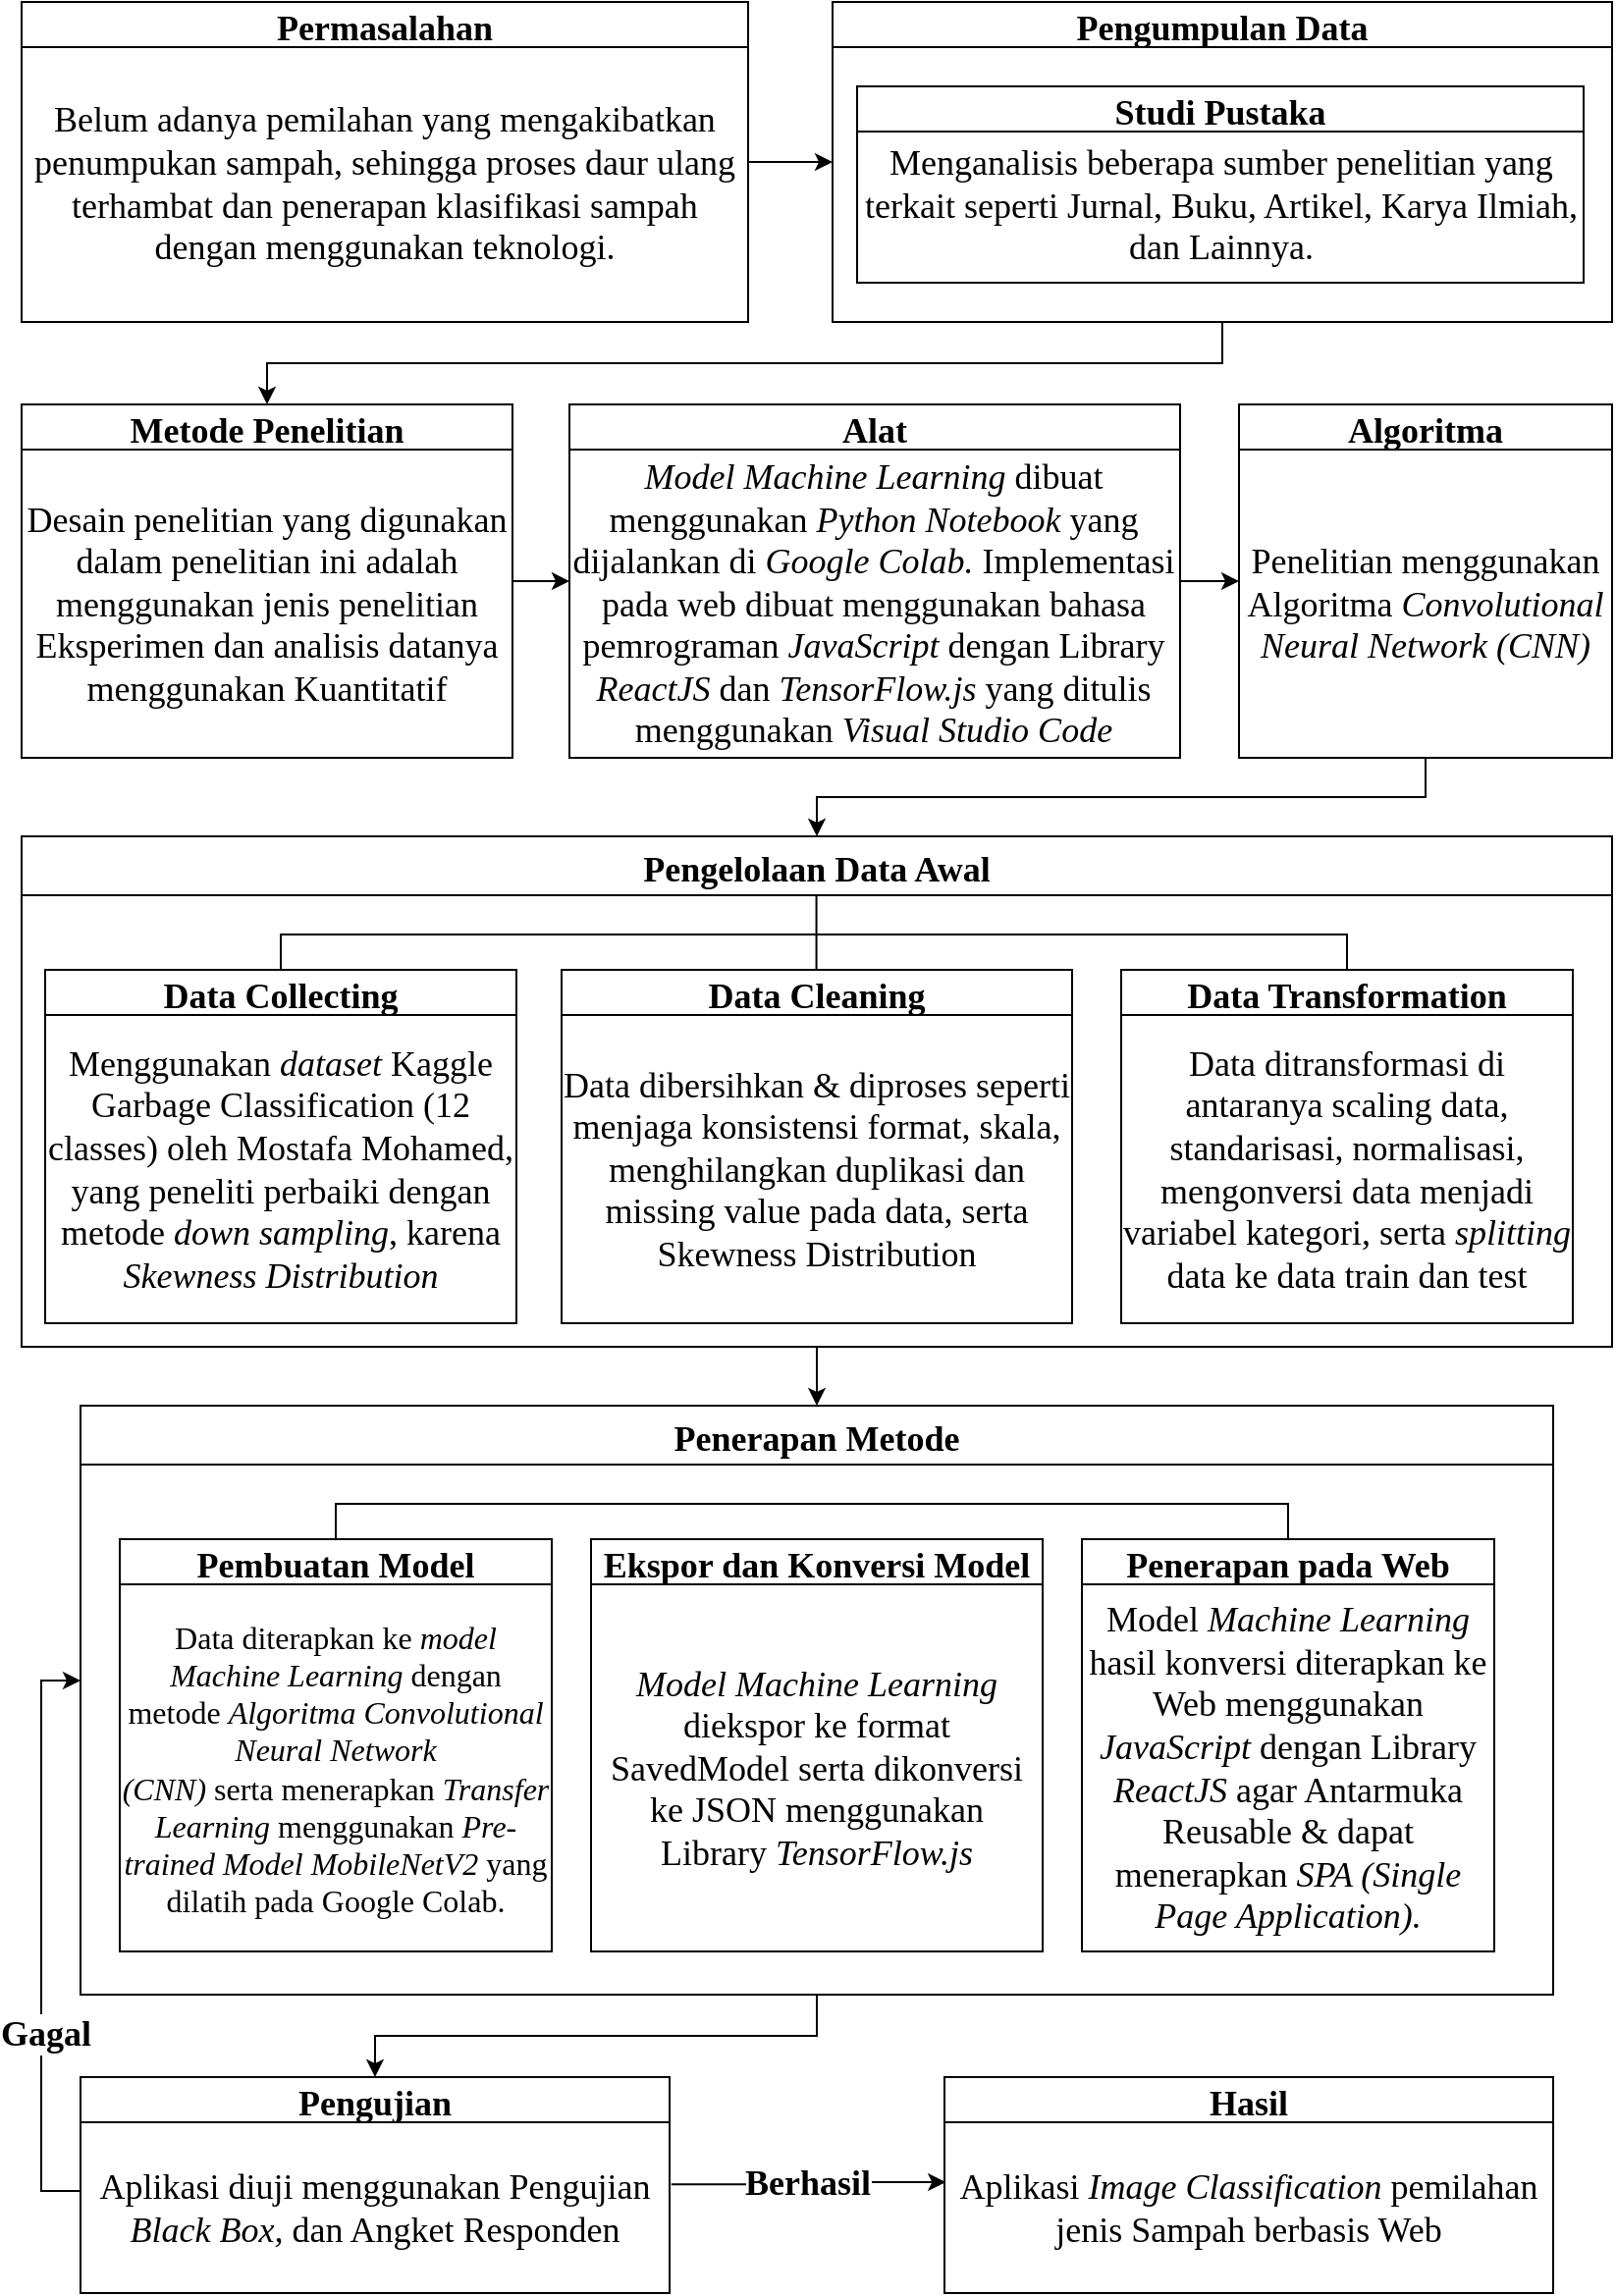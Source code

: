 <mxfile version="20.2.8" type="github">
  <diagram id="ftpVaE4ZrUkqRL97NRIl" name="Page-1">
    <mxGraphModel dx="782" dy="3935" grid="1" gridSize="10" guides="1" tooltips="1" connect="1" arrows="1" fold="1" page="1" pageScale="1" pageWidth="827" pageHeight="1169" math="0" shadow="0">
      <root>
        <mxCell id="0" />
        <mxCell id="1" parent="0" />
        <mxCell id="U5f-m4eWwpbkQe5mS7gN-12" style="edgeStyle=orthogonalEdgeStyle;rounded=0;orthogonalLoop=1;jettySize=auto;html=1;exitX=0.5;exitY=1;exitDx=0;exitDy=0;entryX=0.5;entryY=0;entryDx=0;entryDy=0;fontSize=10;" parent="1" source="FPoC3J4e7JrbTw-nTRbA-55" target="U5f-m4eWwpbkQe5mS7gN-1" edge="1">
          <mxGeometry relative="1" as="geometry" />
        </mxCell>
        <mxCell id="FPoC3J4e7JrbTw-nTRbA-55" value="Pengelolaan Data Awal" style="swimlane;fontFamily=Times New Roman;fontSize=18;startSize=30;" parent="1" vertex="1">
          <mxGeometry x="10" y="-3080" width="810" height="260" as="geometry" />
        </mxCell>
        <mxCell id="FPoC3J4e7JrbTw-nTRbA-57" value="Data Collecting" style="swimlane;fontFamily=Times New Roman;fontSize=18;" parent="FPoC3J4e7JrbTw-nTRbA-55" vertex="1">
          <mxGeometry x="12" y="68" width="240" height="180" as="geometry" />
        </mxCell>
        <mxCell id="Pu13_7xQ0A8VnXWu68sf-4" value="&lt;font style=&quot;font-size: 18px;&quot;&gt;&lt;span style=&quot;background-color: initial; font-size: 18px;&quot;&gt;Menggunakan &lt;i style=&quot;font-size: 18px;&quot;&gt;dataset &lt;/i&gt;Kaggle Garbage Classification (12 classes) oleh Mostafa Mohamed, yang peneliti perbaiki dengan metode &lt;i style=&quot;font-size: 18px;&quot;&gt;down sampling&lt;/i&gt;, karena &lt;i style=&quot;font-size: 18px;&quot;&gt;Skewness Distribution&lt;/i&gt;&lt;br style=&quot;font-size: 18px;&quot;&gt;&lt;/span&gt;&lt;/font&gt;" style="rounded=0;whiteSpace=wrap;html=1;fontFamily=Times New Roman;fontSize=18;" parent="FPoC3J4e7JrbTw-nTRbA-57" vertex="1">
          <mxGeometry y="23" width="240" height="157" as="geometry" />
        </mxCell>
        <mxCell id="FPoC3J4e7JrbTw-nTRbA-59" value="Data Cleaning" style="swimlane;fontFamily=Times New Roman;fontSize=18;" parent="FPoC3J4e7JrbTw-nTRbA-55" vertex="1">
          <mxGeometry x="275" y="68" width="260" height="180" as="geometry" />
        </mxCell>
        <mxCell id="Pu13_7xQ0A8VnXWu68sf-6" value="&lt;font face=&quot;Times New Roman&quot; style=&quot;font-size: 18px;&quot;&gt;Data dibersihkan &amp;amp; diproses seperti menjaga konsistensi format, skala, menghilangkan duplikasi dan missing value pada data, serta Skewness Distribution&lt;/font&gt;" style="rounded=0;whiteSpace=wrap;html=1;fontFamily=Helvetica;fontSize=12;" parent="FPoC3J4e7JrbTw-nTRbA-59" vertex="1">
          <mxGeometry y="23" width="260" height="157" as="geometry" />
        </mxCell>
        <mxCell id="Pu13_7xQ0A8VnXWu68sf-10" value="" style="endArrow=none;html=1;rounded=0;fontSize=10;entryX=0.5;entryY=0;entryDx=0;entryDy=0;exitX=0.5;exitY=0;exitDx=0;exitDy=0;" parent="FPoC3J4e7JrbTw-nTRbA-55" source="FPoC3J4e7JrbTw-nTRbA-57" target="FPoC3J4e7JrbTw-nTRbA-60" edge="1">
          <mxGeometry width="50" height="50" relative="1" as="geometry">
            <mxPoint x="83" y="68" as="sourcePoint" />
            <mxPoint x="263" y="50" as="targetPoint" />
            <Array as="points">
              <mxPoint x="132" y="50" />
              <mxPoint x="273" y="50" />
              <mxPoint x="675" y="50" />
            </Array>
          </mxGeometry>
        </mxCell>
        <mxCell id="FPoC3J4e7JrbTw-nTRbA-60" value="Data Transformation" style="swimlane;fontFamily=Times New Roman;fontSize=18;" parent="FPoC3J4e7JrbTw-nTRbA-55" vertex="1">
          <mxGeometry x="560" y="68" width="230" height="180" as="geometry" />
        </mxCell>
        <mxCell id="Pu13_7xQ0A8VnXWu68sf-9" value="&lt;font style=&quot;font-size: 18px;&quot;&gt;Data ditransformasi di antaranya scaling data, standarisasi, normalisasi, mengonversi data menjadi variabel kategori, serta &lt;i style=&quot;font-size: 18px;&quot;&gt;splitting&lt;/i&gt; data ke data train dan test&lt;/font&gt;" style="rounded=0;whiteSpace=wrap;html=1;fontFamily=Times New Roman;fontSize=18;" parent="FPoC3J4e7JrbTw-nTRbA-60" vertex="1">
          <mxGeometry y="23" width="230" height="157" as="geometry" />
        </mxCell>
        <mxCell id="Plyw5mVZVksHr3dbfB8L-9" value="" style="endArrow=none;html=1;rounded=0;fontSize=10;exitX=0.5;exitY=0;exitDx=0;exitDy=0;" parent="FPoC3J4e7JrbTw-nTRbA-55" edge="1">
          <mxGeometry width="50" height="50" relative="1" as="geometry">
            <mxPoint x="404.78" y="68" as="sourcePoint" />
            <mxPoint x="404.78" y="30" as="targetPoint" />
          </mxGeometry>
        </mxCell>
        <mxCell id="Pu13_7xQ0A8VnXWu68sf-33" style="edgeStyle=orthogonalEdgeStyle;rounded=0;orthogonalLoop=1;jettySize=auto;html=1;fontSize=12;" parent="1" source="Pu13_7xQ0A8VnXWu68sf-31" edge="1">
          <mxGeometry relative="1" as="geometry">
            <Array as="points">
              <mxPoint x="20" y="-2390" />
              <mxPoint x="20" y="-2650" />
            </Array>
            <mxPoint x="40" y="-2650" as="targetPoint" />
          </mxGeometry>
        </mxCell>
        <mxCell id="Pu13_7xQ0A8VnXWu68sf-35" value="&lt;b style=&quot;font-size: 18px;&quot;&gt;Gagal&lt;/b&gt;" style="edgeLabel;html=1;align=center;verticalAlign=middle;resizable=0;points=[];fontSize=18;fontFamily=Times New Roman;" parent="Pu13_7xQ0A8VnXWu68sf-33" vertex="1" connectable="0">
          <mxGeometry x="-0.425" y="4" relative="1" as="geometry">
            <mxPoint x="6" y="-14" as="offset" />
          </mxGeometry>
        </mxCell>
        <mxCell id="Pu13_7xQ0A8VnXWu68sf-41" value="&lt;b style=&quot;font-size: 18px;&quot;&gt;Berhasil&lt;/b&gt;" style="edgeStyle=orthogonalEdgeStyle;rounded=0;orthogonalLoop=1;jettySize=auto;html=1;entryX=0.002;entryY=0.351;entryDx=0;entryDy=0;fontSize=18;entryPerimeter=0;fontFamily=Times New Roman;exitX=1.003;exitY=0.364;exitDx=0;exitDy=0;exitPerimeter=0;" parent="1" source="Pu13_7xQ0A8VnXWu68sf-32" target="Pu13_7xQ0A8VnXWu68sf-40" edge="1">
          <mxGeometry relative="1" as="geometry">
            <mxPoint x="380" y="-2406" as="sourcePoint" />
          </mxGeometry>
        </mxCell>
        <mxCell id="Pu13_7xQ0A8VnXWu68sf-31" value="Pengujian" style="swimlane;fontFamily=Times New Roman;fontSize=18;" parent="1" vertex="1">
          <mxGeometry x="40" y="-2448" width="300" height="110" as="geometry" />
        </mxCell>
        <mxCell id="Pu13_7xQ0A8VnXWu68sf-32" value="&lt;font face=&quot;Times New Roman&quot; style=&quot;font-size: 18px;&quot;&gt;Aplikasi diuji menggunakan Pengujian &lt;i&gt;Black Box, &lt;/i&gt;dan Angket Responden&lt;/font&gt;" style="rounded=0;whiteSpace=wrap;html=1;fontFamily=Helvetica;fontSize=12;" parent="Pu13_7xQ0A8VnXWu68sf-31" vertex="1">
          <mxGeometry y="23" width="300" height="87" as="geometry" />
        </mxCell>
        <mxCell id="Pu13_7xQ0A8VnXWu68sf-39" value="Hasil" style="swimlane;fontFamily=Times New Roman;fontSize=18;startSize=23;" parent="1" vertex="1">
          <mxGeometry x="480" y="-2448" width="310" height="110" as="geometry" />
        </mxCell>
        <mxCell id="Pu13_7xQ0A8VnXWu68sf-40" value="&lt;font style=&quot;font-size: 18px;&quot; face=&quot;Times New Roman&quot;&gt;Aplikasi &lt;i&gt;Image Classification&lt;/i&gt; pemilahan jenis Sampah berbasis Web&lt;/font&gt;" style="rounded=0;whiteSpace=wrap;html=1;fontFamily=Helvetica;fontSize=12;" parent="Pu13_7xQ0A8VnXWu68sf-39" vertex="1">
          <mxGeometry y="23" width="310" height="87" as="geometry" />
        </mxCell>
        <mxCell id="vXzsaP8zb9LwVDpUy9cl-1" style="edgeStyle=orthogonalEdgeStyle;rounded=0;orthogonalLoop=1;jettySize=auto;html=1;exitX=0.5;exitY=1;exitDx=0;exitDy=0;" parent="1" source="U5f-m4eWwpbkQe5mS7gN-1" target="Pu13_7xQ0A8VnXWu68sf-31" edge="1">
          <mxGeometry relative="1" as="geometry" />
        </mxCell>
        <mxCell id="U5f-m4eWwpbkQe5mS7gN-1" value="Penerapan Metode" style="swimlane;fontFamily=Times New Roman;fontSize=18;startSize=30;" parent="1" vertex="1">
          <mxGeometry x="40" y="-2790" width="750" height="300" as="geometry" />
        </mxCell>
        <mxCell id="U5f-m4eWwpbkQe5mS7gN-2" value="Pembuatan Model" style="swimlane;fontFamily=Times New Roman;fontSize=18;" parent="U5f-m4eWwpbkQe5mS7gN-1" vertex="1">
          <mxGeometry x="20" y="68" width="220" height="202" as="geometry" />
        </mxCell>
        <mxCell id="U5f-m4eWwpbkQe5mS7gN-3" value="&lt;font face=&quot;Times New Roman&quot; style=&quot;font-size: 16px;&quot;&gt;Data diterapkan ke &lt;i&gt;model Machine Learning&lt;/i&gt;&amp;nbsp;dengan metode &lt;i&gt;Algoritma&amp;nbsp;Convolutional Neural Network (CNN)&amp;nbsp;&lt;/i&gt;serta&amp;nbsp;menerapkan &lt;i&gt;Transfer Learning &lt;/i&gt;menggunakan &lt;i&gt;Pre-trained Model&amp;nbsp;MobileNetV2&lt;/i&gt;&amp;nbsp;yang dilatih pada Google Colab.&lt;/font&gt;" style="rounded=0;whiteSpace=wrap;html=1;fontFamily=Helvetica;fontSize=12;" parent="U5f-m4eWwpbkQe5mS7gN-2" vertex="1">
          <mxGeometry y="23" width="220" height="187" as="geometry" />
        </mxCell>
        <mxCell id="U5f-m4eWwpbkQe5mS7gN-4" value="Ekspor dan Konversi Model" style="swimlane;fontFamily=Times New Roman;fontSize=18;" parent="U5f-m4eWwpbkQe5mS7gN-1" vertex="1">
          <mxGeometry x="260" y="68" width="230" height="210" as="geometry" />
        </mxCell>
        <mxCell id="U5f-m4eWwpbkQe5mS7gN-5" value="&lt;font face=&quot;Times New Roman&quot; style=&quot;font-size: 18px;&quot;&gt;&lt;i&gt;Model Machine Learning &lt;/i&gt;diekspor ke format SavedModel serta dikonversi ke JSON menggunakan Library &lt;i&gt;TensorFlow.js&lt;/i&gt;&lt;/font&gt;" style="rounded=0;whiteSpace=wrap;html=1;fontFamily=Helvetica;fontSize=12;" parent="U5f-m4eWwpbkQe5mS7gN-4" vertex="1">
          <mxGeometry y="23" width="230" height="187" as="geometry" />
        </mxCell>
        <mxCell id="U5f-m4eWwpbkQe5mS7gN-6" value="Penerapan pada Web" style="swimlane;fontFamily=Times New Roman;fontSize=18;" parent="U5f-m4eWwpbkQe5mS7gN-1" vertex="1">
          <mxGeometry x="510" y="68" width="210" height="210" as="geometry" />
        </mxCell>
        <mxCell id="U5f-m4eWwpbkQe5mS7gN-7" value="&lt;font face=&quot;Times New Roman&quot; style=&quot;font-size: 18px;&quot;&gt;Model &lt;i&gt;Machine Learning &lt;/i&gt;hasil konversi diterapkan ke Web menggunakan &lt;i&gt;JavaScript&lt;/i&gt; dengan Library &lt;i&gt;ReactJS&lt;/i&gt; agar Antarmuka Reusable &amp;amp; dapat menerapkan &lt;i&gt;SPA (Single Page Application).&lt;/i&gt;&lt;/font&gt;" style="rounded=0;whiteSpace=wrap;html=1;fontFamily=Helvetica;fontSize=12;" parent="U5f-m4eWwpbkQe5mS7gN-6" vertex="1">
          <mxGeometry y="23" width="210" height="187" as="geometry" />
        </mxCell>
        <mxCell id="U5f-m4eWwpbkQe5mS7gN-8" value="" style="endArrow=none;html=1;rounded=0;fontSize=10;entryX=0.5;entryY=0;entryDx=0;entryDy=0;exitX=0.5;exitY=0;exitDx=0;exitDy=0;" parent="U5f-m4eWwpbkQe5mS7gN-1" source="U5f-m4eWwpbkQe5mS7gN-2" target="U5f-m4eWwpbkQe5mS7gN-6" edge="1">
          <mxGeometry width="50" height="50" relative="1" as="geometry">
            <mxPoint x="83" y="68" as="sourcePoint" />
            <mxPoint x="263" y="50" as="targetPoint" />
            <Array as="points">
              <mxPoint x="130" y="50" />
              <mxPoint x="273" y="50" />
              <mxPoint x="615" y="50" />
            </Array>
          </mxGeometry>
        </mxCell>
        <mxCell id="Yc8w8ZCrsOE5bA9uPSmD-16" style="edgeStyle=orthogonalEdgeStyle;rounded=0;orthogonalLoop=1;jettySize=auto;html=1;exitX=1;exitY=0.5;exitDx=0;exitDy=0;entryX=0;entryY=0.5;entryDx=0;entryDy=0;fontFamily=Times New Roman;fontSize=18;" parent="1" source="Yc8w8ZCrsOE5bA9uPSmD-7" target="Yc8w8ZCrsOE5bA9uPSmD-11" edge="1">
          <mxGeometry relative="1" as="geometry" />
        </mxCell>
        <mxCell id="Yc8w8ZCrsOE5bA9uPSmD-7" value="Permasalahan" style="swimlane;fontFamily=Times New Roman;fontSize=18;" parent="1" vertex="1">
          <mxGeometry x="10" y="-3505" width="370" height="163" as="geometry" />
        </mxCell>
        <mxCell id="Yc8w8ZCrsOE5bA9uPSmD-10" value="&lt;font style=&quot;font-size: 18px;&quot;&gt;Belum adanya pemilahan yang mengakibatkan penumpukan sampah, sehingga proses daur ulang terhambat dan penerapan&amp;nbsp;&lt;span style=&quot;font-family: &amp;quot;Times New Roman&amp;quot;, serif;&quot;&gt;klasifikasi sampah dengan menggunakan teknologi.&lt;/span&gt;&lt;/font&gt;" style="text;whiteSpace=wrap;html=1;fontSize=18;fontFamily=Times New Roman;align=center;verticalAlign=middle;" parent="Yc8w8ZCrsOE5bA9uPSmD-7" vertex="1">
          <mxGeometry y="23" width="370" height="140" as="geometry" />
        </mxCell>
        <mxCell id="Yc8w8ZCrsOE5bA9uPSmD-20" style="edgeStyle=orthogonalEdgeStyle;rounded=0;orthogonalLoop=1;jettySize=auto;html=1;exitX=0.5;exitY=1;exitDx=0;exitDy=0;entryX=0.5;entryY=0;entryDx=0;entryDy=0;fontFamily=Times New Roman;fontSize=18;" parent="1" source="Yc8w8ZCrsOE5bA9uPSmD-11" target="Yc8w8ZCrsOE5bA9uPSmD-17" edge="1">
          <mxGeometry relative="1" as="geometry" />
        </mxCell>
        <mxCell id="Yc8w8ZCrsOE5bA9uPSmD-11" value="Pengumpulan Data" style="swimlane;fontFamily=Times New Roman;fontSize=18;" parent="1" vertex="1">
          <mxGeometry x="423" y="-3505" width="397" height="163" as="geometry" />
        </mxCell>
        <mxCell id="Yc8w8ZCrsOE5bA9uPSmD-3" value="Studi Pustaka" style="swimlane;fontSize=18;fontFamily=Times New Roman;" parent="Yc8w8ZCrsOE5bA9uPSmD-11" vertex="1">
          <mxGeometry x="12.5" y="43" width="370" height="100" as="geometry" />
        </mxCell>
        <mxCell id="Yc8w8ZCrsOE5bA9uPSmD-6" value="&lt;font face=&quot;Times New Roman&quot; style=&quot;font-size: 18px;&quot;&gt;Menganalisis beberapa sumber penelitian yang terkait seperti Jurnal, Buku, Artikel, Karya Ilmiah, dan Lainnya.&lt;/font&gt;" style="text;whiteSpace=wrap;html=1;align=center;verticalAlign=middle;" parent="Yc8w8ZCrsOE5bA9uPSmD-3" vertex="1">
          <mxGeometry y="24" width="370" height="74.5" as="geometry" />
        </mxCell>
        <mxCell id="Yc8w8ZCrsOE5bA9uPSmD-25" style="edgeStyle=orthogonalEdgeStyle;rounded=0;orthogonalLoop=1;jettySize=auto;html=1;exitX=1;exitY=0.5;exitDx=0;exitDy=0;entryX=0;entryY=0.5;entryDx=0;entryDy=0;fontFamily=Times New Roman;fontSize=18;" parent="1" source="Yc8w8ZCrsOE5bA9uPSmD-17" target="Yc8w8ZCrsOE5bA9uPSmD-23" edge="1">
          <mxGeometry relative="1" as="geometry" />
        </mxCell>
        <mxCell id="Yc8w8ZCrsOE5bA9uPSmD-17" value="Metode Penelitian" style="swimlane;fontFamily=Times New Roman;fontSize=18;" parent="1" vertex="1">
          <mxGeometry x="10" y="-3300" width="250" height="180" as="geometry" />
        </mxCell>
        <mxCell id="Yc8w8ZCrsOE5bA9uPSmD-22" value="Desain penelitian yang digunakan dalam penelitian ini adalah menggunakan jenis penelitian Eksperimen dan analisis datanya menggunakan Kuantitatif" style="text;whiteSpace=wrap;html=1;fontSize=18;fontFamily=Times New Roman;align=center;verticalAlign=middle;" parent="Yc8w8ZCrsOE5bA9uPSmD-17" vertex="1">
          <mxGeometry y="23" width="250" height="157" as="geometry" />
        </mxCell>
        <mxCell id="Yc8w8ZCrsOE5bA9uPSmD-29" style="edgeStyle=orthogonalEdgeStyle;rounded=0;orthogonalLoop=1;jettySize=auto;html=1;entryX=0;entryY=0.5;entryDx=0;entryDy=0;fontFamily=Times New Roman;fontSize=18;" parent="1" source="Yc8w8ZCrsOE5bA9uPSmD-23" target="Yc8w8ZCrsOE5bA9uPSmD-26" edge="1">
          <mxGeometry relative="1" as="geometry" />
        </mxCell>
        <mxCell id="Yc8w8ZCrsOE5bA9uPSmD-23" value="Alat" style="swimlane;fontFamily=Times New Roman;fontSize=18;" parent="1" vertex="1">
          <mxGeometry x="289" y="-3300" width="311" height="180" as="geometry" />
        </mxCell>
        <mxCell id="Yc8w8ZCrsOE5bA9uPSmD-24" value="&lt;i&gt;&lt;span&gt;Model Machine Learning&lt;/span&gt;&lt;/i&gt;&lt;span&gt; dibuat menggunakan &lt;i&gt;Python&lt;/i&gt; &lt;i&gt;Notebook&lt;/i&gt; yang dijalankan di &lt;i&gt;Google Colab.&amp;nbsp;&lt;/i&gt;&lt;/span&gt;Implementasi pada web dibuat menggunakan bahasa pemrograman &lt;i&gt;JavaScript &lt;/i&gt;dengan Library &lt;i&gt;ReactJS &lt;/i&gt;dan &lt;i&gt;TensorFlow.js&lt;/i&gt; yang ditulis menggunakan &lt;i&gt;Visual Studio Code&lt;/i&gt;" style="text;whiteSpace=wrap;html=1;fontSize=18;fontFamily=Times New Roman;align=center;verticalAlign=middle;" parent="Yc8w8ZCrsOE5bA9uPSmD-23" vertex="1">
          <mxGeometry y="23" width="310" height="157" as="geometry" />
        </mxCell>
        <mxCell id="Yc8w8ZCrsOE5bA9uPSmD-26" value="Algoritma" style="swimlane;fontFamily=Times New Roman;fontSize=18;" parent="1" vertex="1">
          <mxGeometry x="630" y="-3300" width="190" height="180" as="geometry" />
        </mxCell>
        <mxCell id="Yc8w8ZCrsOE5bA9uPSmD-27" value="Penelitian menggunakan Algoritma &lt;i&gt;Convolutional Neural Network (CNN)&lt;/i&gt;" style="text;whiteSpace=wrap;html=1;fontSize=18;fontFamily=Times New Roman;align=center;verticalAlign=middle;" parent="Yc8w8ZCrsOE5bA9uPSmD-26" vertex="1">
          <mxGeometry y="23" width="190" height="157" as="geometry" />
        </mxCell>
        <mxCell id="Yc8w8ZCrsOE5bA9uPSmD-32" style="edgeStyle=orthogonalEdgeStyle;rounded=0;orthogonalLoop=1;jettySize=auto;html=1;exitX=0.5;exitY=1;exitDx=0;exitDy=0;entryX=0.5;entryY=0;entryDx=0;entryDy=0;fontFamily=Times New Roman;fontSize=17;" parent="1" source="Yc8w8ZCrsOE5bA9uPSmD-27" target="FPoC3J4e7JrbTw-nTRbA-55" edge="1">
          <mxGeometry relative="1" as="geometry" />
        </mxCell>
      </root>
    </mxGraphModel>
  </diagram>
</mxfile>
